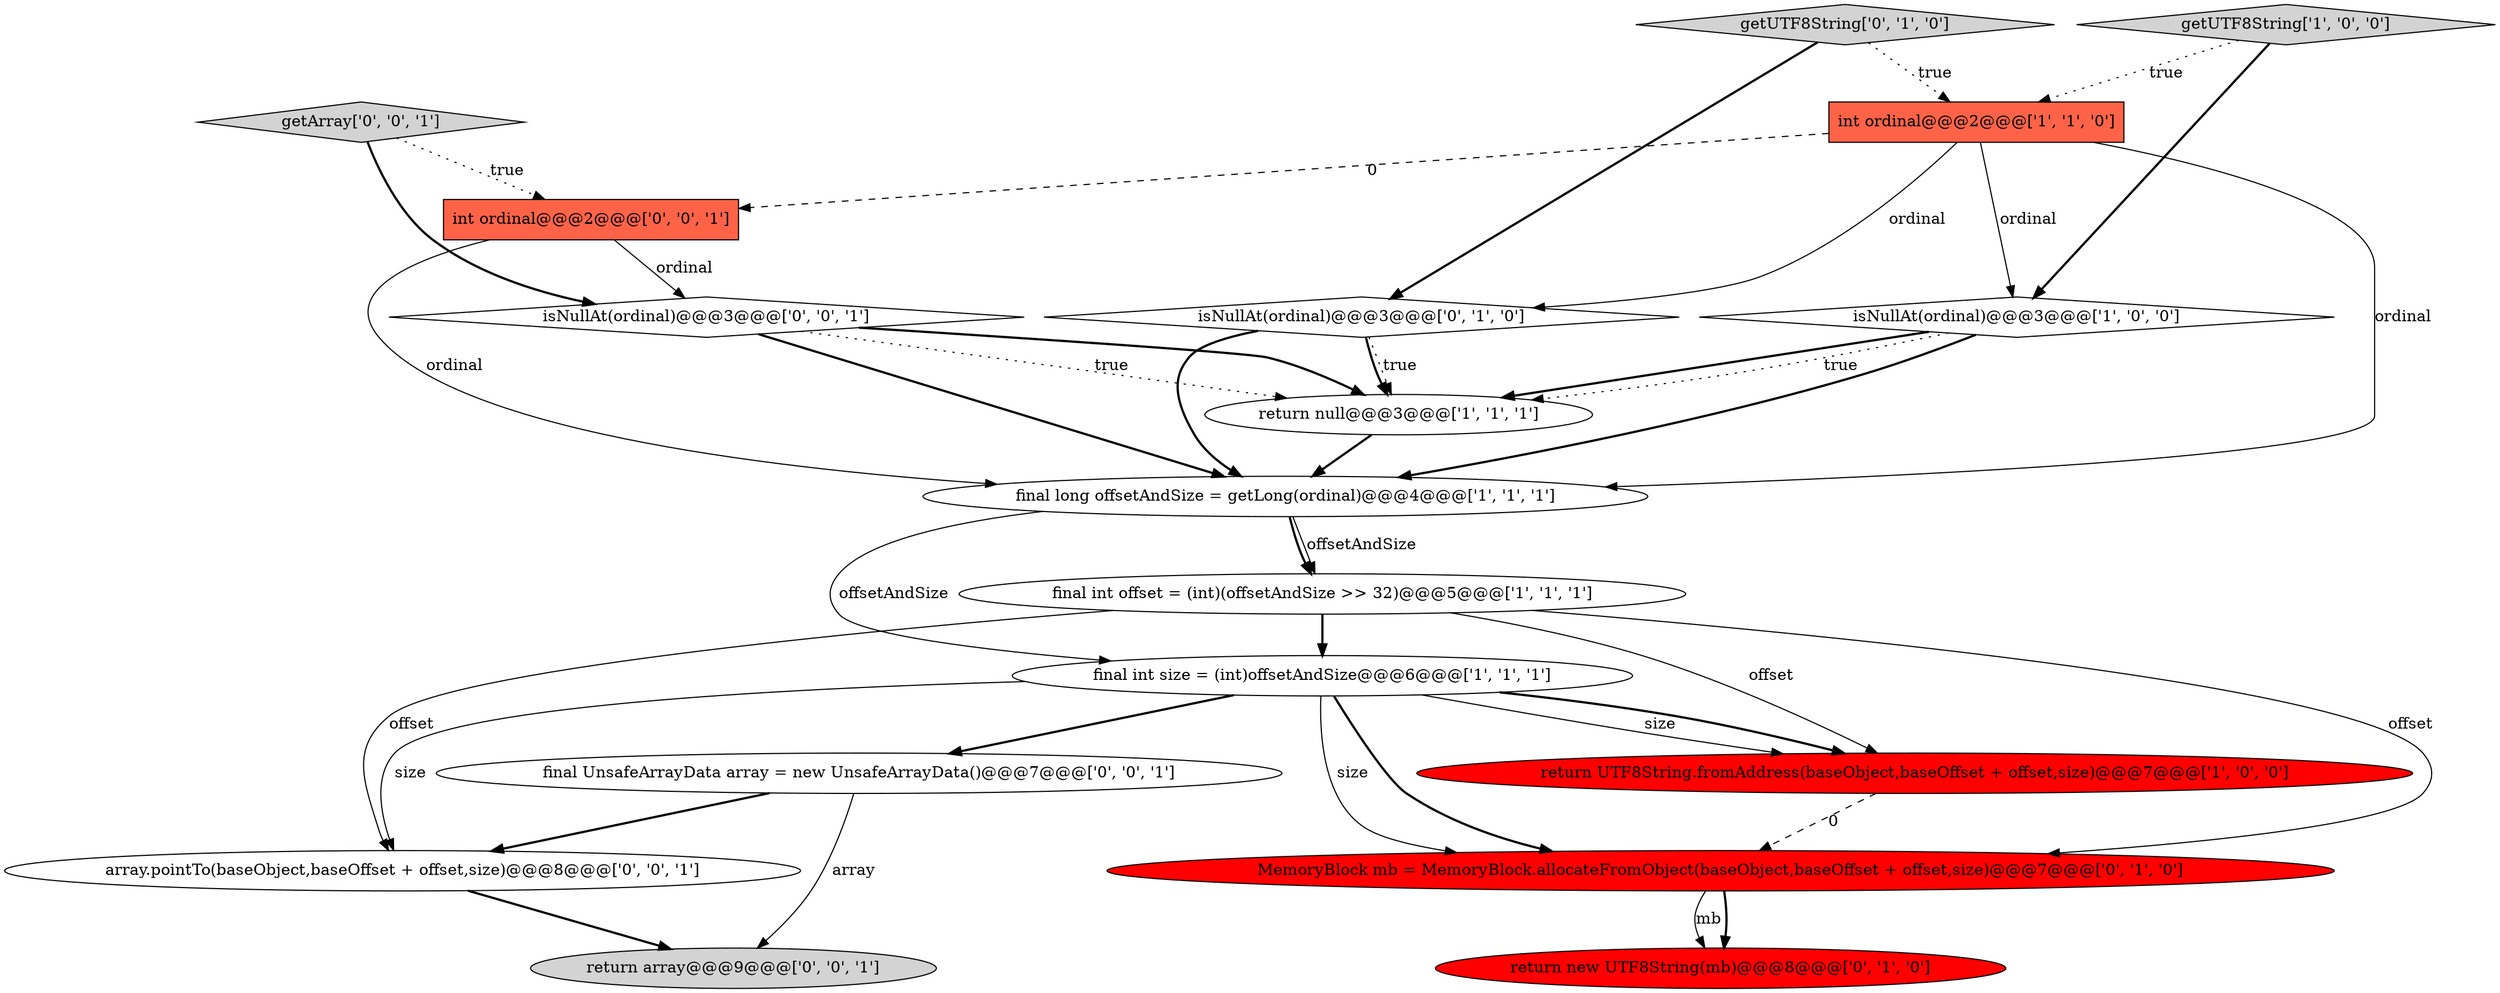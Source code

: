 digraph {
9 [style = filled, label = "MemoryBlock mb = MemoryBlock.allocateFromObject(baseObject,baseOffset + offset,size)@@@7@@@['0', '1', '0']", fillcolor = red, shape = ellipse image = "AAA1AAABBB2BBB"];
4 [style = filled, label = "int ordinal@@@2@@@['1', '1', '0']", fillcolor = tomato, shape = box image = "AAA0AAABBB1BBB"];
7 [style = filled, label = "return null@@@3@@@['1', '1', '1']", fillcolor = white, shape = ellipse image = "AAA0AAABBB1BBB"];
13 [style = filled, label = "final UnsafeArrayData array = new UnsafeArrayData()@@@7@@@['0', '0', '1']", fillcolor = white, shape = ellipse image = "AAA0AAABBB3BBB"];
14 [style = filled, label = "isNullAt(ordinal)@@@3@@@['0', '0', '1']", fillcolor = white, shape = diamond image = "AAA0AAABBB3BBB"];
5 [style = filled, label = "final int offset = (int)(offsetAndSize >> 32)@@@5@@@['1', '1', '1']", fillcolor = white, shape = ellipse image = "AAA0AAABBB1BBB"];
10 [style = filled, label = "getUTF8String['0', '1', '0']", fillcolor = lightgray, shape = diamond image = "AAA0AAABBB2BBB"];
11 [style = filled, label = "return new UTF8String(mb)@@@8@@@['0', '1', '0']", fillcolor = red, shape = ellipse image = "AAA1AAABBB2BBB"];
8 [style = filled, label = "isNullAt(ordinal)@@@3@@@['0', '1', '0']", fillcolor = white, shape = diamond image = "AAA0AAABBB2BBB"];
16 [style = filled, label = "return array@@@9@@@['0', '0', '1']", fillcolor = lightgray, shape = ellipse image = "AAA0AAABBB3BBB"];
2 [style = filled, label = "final long offsetAndSize = getLong(ordinal)@@@4@@@['1', '1', '1']", fillcolor = white, shape = ellipse image = "AAA0AAABBB1BBB"];
15 [style = filled, label = "int ordinal@@@2@@@['0', '0', '1']", fillcolor = tomato, shape = box image = "AAA0AAABBB3BBB"];
1 [style = filled, label = "return UTF8String.fromAddress(baseObject,baseOffset + offset,size)@@@7@@@['1', '0', '0']", fillcolor = red, shape = ellipse image = "AAA1AAABBB1BBB"];
6 [style = filled, label = "final int size = (int)offsetAndSize@@@6@@@['1', '1', '1']", fillcolor = white, shape = ellipse image = "AAA0AAABBB1BBB"];
3 [style = filled, label = "getUTF8String['1', '0', '0']", fillcolor = lightgray, shape = diamond image = "AAA0AAABBB1BBB"];
17 [style = filled, label = "getArray['0', '0', '1']", fillcolor = lightgray, shape = diamond image = "AAA0AAABBB3BBB"];
12 [style = filled, label = "array.pointTo(baseObject,baseOffset + offset,size)@@@8@@@['0', '0', '1']", fillcolor = white, shape = ellipse image = "AAA0AAABBB3BBB"];
0 [style = filled, label = "isNullAt(ordinal)@@@3@@@['1', '0', '0']", fillcolor = white, shape = diamond image = "AAA0AAABBB1BBB"];
6->1 [style = solid, label="size"];
13->16 [style = solid, label="array"];
2->5 [style = bold, label=""];
6->9 [style = solid, label="size"];
5->1 [style = solid, label="offset"];
15->14 [style = solid, label="ordinal"];
9->11 [style = bold, label=""];
0->2 [style = bold, label=""];
3->4 [style = dotted, label="true"];
8->7 [style = dotted, label="true"];
1->9 [style = dashed, label="0"];
12->16 [style = bold, label=""];
4->8 [style = solid, label="ordinal"];
3->0 [style = bold, label=""];
8->7 [style = bold, label=""];
14->7 [style = bold, label=""];
0->7 [style = bold, label=""];
5->9 [style = solid, label="offset"];
2->6 [style = solid, label="offsetAndSize"];
6->1 [style = bold, label=""];
17->15 [style = dotted, label="true"];
13->12 [style = bold, label=""];
15->2 [style = solid, label="ordinal"];
5->6 [style = bold, label=""];
8->2 [style = bold, label=""];
10->8 [style = bold, label=""];
17->14 [style = bold, label=""];
7->2 [style = bold, label=""];
4->15 [style = dashed, label="0"];
4->0 [style = solid, label="ordinal"];
5->12 [style = solid, label="offset"];
6->13 [style = bold, label=""];
14->7 [style = dotted, label="true"];
6->12 [style = solid, label="size"];
14->2 [style = bold, label=""];
9->11 [style = solid, label="mb"];
10->4 [style = dotted, label="true"];
6->9 [style = bold, label=""];
4->2 [style = solid, label="ordinal"];
0->7 [style = dotted, label="true"];
2->5 [style = solid, label="offsetAndSize"];
}
